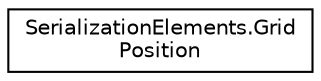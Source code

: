 digraph "Graphical Class Hierarchy"
{
 // LATEX_PDF_SIZE
  edge [fontname="Helvetica",fontsize="10",labelfontname="Helvetica",labelfontsize="10"];
  node [fontname="Helvetica",fontsize="10",shape=record];
  rankdir="LR";
  Node0 [label="SerializationElements.Grid\lPosition",height=0.2,width=0.4,color="black", fillcolor="white", style="filled",URL="$class_serialization_elements_1_1_grid_position.html",tooltip=" "];
}
